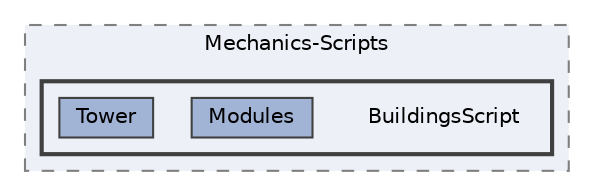 digraph "C:/Users/rober/Documents/5.GameDev/UnityProject/True-GameDev/Tower Defense/Assets/_1.Scripts/Mechanics-Scripts/BuildingsScript"
{
 // LATEX_PDF_SIZE
  bgcolor="transparent";
  edge [fontname=Helvetica,fontsize=10,labelfontname=Helvetica,labelfontsize=10];
  node [fontname=Helvetica,fontsize=10,shape=box,height=0.2,width=0.4];
  compound=true
  subgraph clusterdir_aba8281cd949cf5ffc4663bdf2517ac9 {
    graph [ bgcolor="#edf0f7", pencolor="grey50", label="Mechanics-Scripts", fontname=Helvetica,fontsize=10 style="filled,dashed", URL="dir_aba8281cd949cf5ffc4663bdf2517ac9.html",tooltip=""]
  subgraph clusterdir_f7b810f58d46a2cd0aa6891da1027ebb {
    graph [ bgcolor="#edf0f7", pencolor="grey25", label="", fontname=Helvetica,fontsize=10 style="filled,bold", URL="dir_f7b810f58d46a2cd0aa6891da1027ebb.html",tooltip=""]
    dir_f7b810f58d46a2cd0aa6891da1027ebb [shape=plaintext, label="BuildingsScript"];
  dir_400b2b65ad820c0ed2dfb804ec976920 [label="Modules", fillcolor="#a2b4d6", color="grey25", style="filled", URL="dir_400b2b65ad820c0ed2dfb804ec976920.html",tooltip=""];
  dir_7e5c7ca97a2d44f40d587f2155ae455e [label="Tower", fillcolor="#a2b4d6", color="grey25", style="filled", URL="dir_7e5c7ca97a2d44f40d587f2155ae455e.html",tooltip=""];
  }
  }
}
